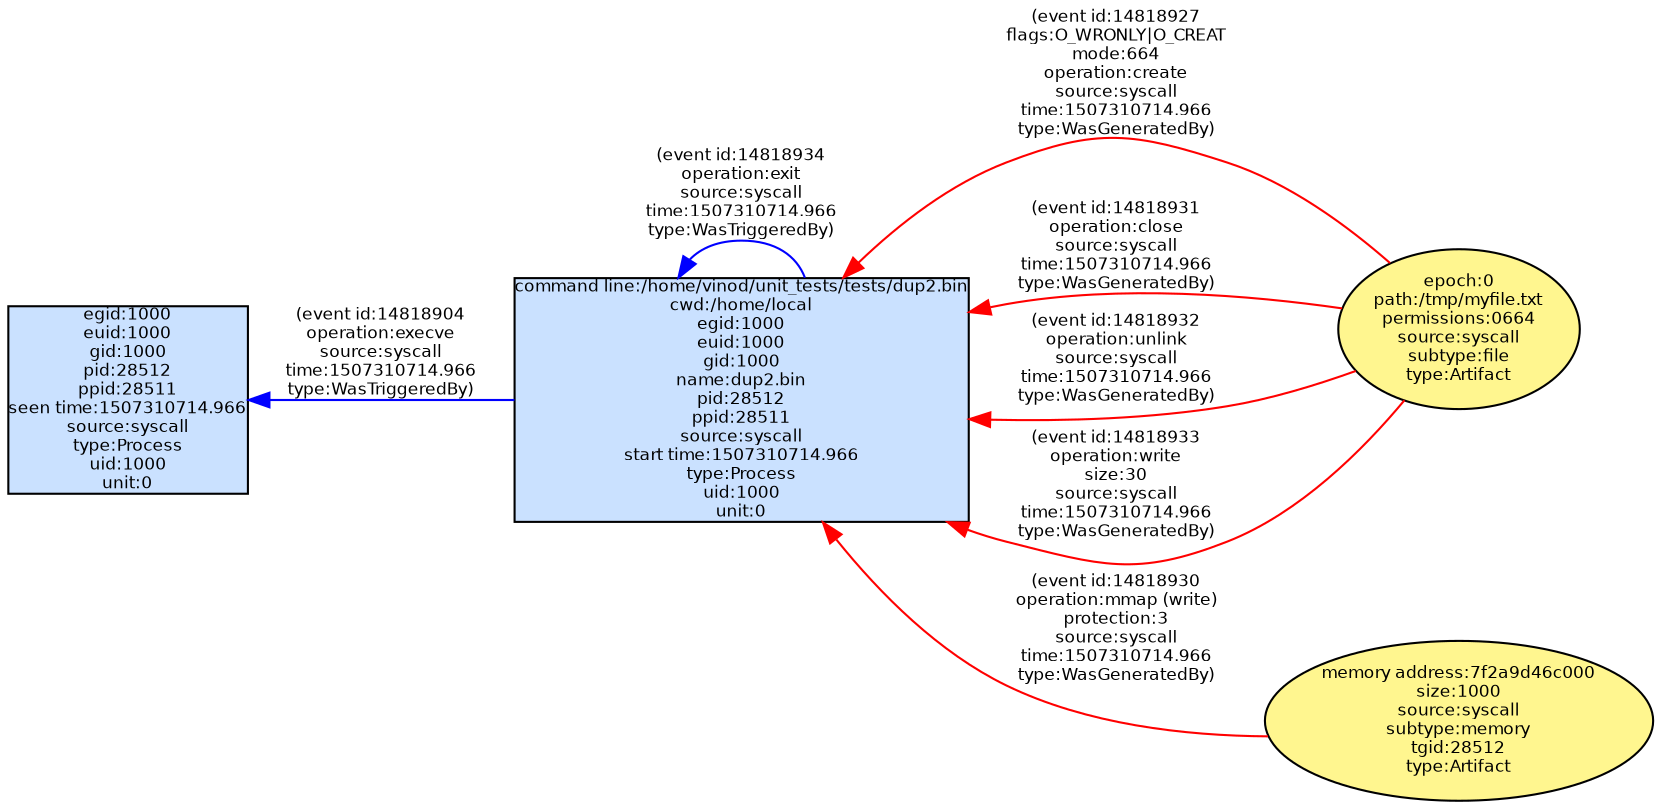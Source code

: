 digraph spade2dot {
graph [rankdir = "RL"];
node [fontname="Helvetica" fontsize="8" style="filled" margin="0.0,0.0"];
edge [fontname="Helvetica" fontsize="8"];
"2d7bd105538d90488119198864604a30" [label="egid:1000\neuid:1000\ngid:1000\npid:28512\nppid:28511\nseen time:1507310714.966\nsource:syscall\ntype:Process\nuid:1000\nunit:0" shape="box" fillcolor="lightsteelblue1"];
"6d303019b82c44fa449ec16c34d114c7" [label="command line:/home/vinod/unit_tests/tests/dup2.bin\ncwd:/home/local\negid:1000\neuid:1000\ngid:1000\nname:dup2.bin\npid:28512\nppid:28511\nsource:syscall\nstart time:1507310714.966\ntype:Process\nuid:1000\nunit:0" shape="box" fillcolor="lightsteelblue1"];
"6d303019b82c44fa449ec16c34d114c7" -> "2d7bd105538d90488119198864604a30" [label="(event id:14818904\noperation:execve\nsource:syscall\ntime:1507310714.966\ntype:WasTriggeredBy)" color="blue" style="solid"];
"94385b680fd4b69947aef23a8afe0282" [label="epoch:0\npath:/tmp/myfile.txt\npermissions:0664\nsource:syscall\nsubtype:file\ntype:Artifact" shape="ellipse" fillcolor="khaki1"];
"94385b680fd4b69947aef23a8afe0282" -> "6d303019b82c44fa449ec16c34d114c7" [label="(event id:14818927\nflags:O_WRONLY|O_CREAT\nmode:664\noperation:create\nsource:syscall\ntime:1507310714.966\ntype:WasGeneratedBy)" color="red" style="solid"];
"d65f87edeeb87f355d5675ace7fc0709" [label="memory address:7f2a9d46c000\nsize:1000\nsource:syscall\nsubtype:memory\ntgid:28512\ntype:Artifact" shape="ellipse" fillcolor="khaki1"];
"d65f87edeeb87f355d5675ace7fc0709" -> "6d303019b82c44fa449ec16c34d114c7" [label="(event id:14818930\noperation:mmap (write)\nprotection:3\nsource:syscall\ntime:1507310714.966\ntype:WasGeneratedBy)" color="red" style="solid"];
"94385b680fd4b69947aef23a8afe0282" -> "6d303019b82c44fa449ec16c34d114c7" [label="(event id:14818931\noperation:close\nsource:syscall\ntime:1507310714.966\ntype:WasGeneratedBy)" color="red" style="solid"];
"94385b680fd4b69947aef23a8afe0282" -> "6d303019b82c44fa449ec16c34d114c7" [label="(event id:14818932\noperation:unlink\nsource:syscall\ntime:1507310714.966\ntype:WasGeneratedBy)" color="red" style="solid"];
"94385b680fd4b69947aef23a8afe0282" -> "6d303019b82c44fa449ec16c34d114c7" [label="(event id:14818933\noperation:write\nsize:30\nsource:syscall\ntime:1507310714.966\ntype:WasGeneratedBy)" color="red" style="solid"];
"6d303019b82c44fa449ec16c34d114c7" -> "6d303019b82c44fa449ec16c34d114c7" [label="(event id:14818934\noperation:exit\nsource:syscall\ntime:1507310714.966\ntype:WasTriggeredBy)" color="blue" style="solid"];
}
